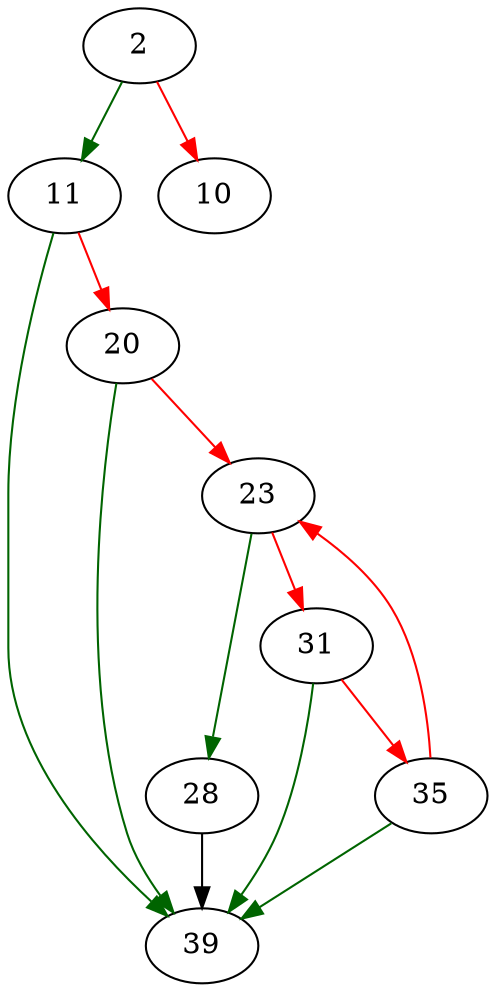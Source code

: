 strict digraph "hash_lookup" {
	// Node definitions.
	2 [entry=true];
	11;
	10;
	39;
	20;
	23;
	28;
	31;
	35;

	// Edge definitions.
	2 -> 11 [
		color=darkgreen
		cond=true
	];
	2 -> 10 [
		color=red
		cond=false
	];
	11 -> 39 [
		color=darkgreen
		cond=true
	];
	11 -> 20 [
		color=red
		cond=false
	];
	20 -> 39 [
		color=darkgreen
		cond=true
	];
	20 -> 23 [
		color=red
		cond=false
	];
	23 -> 28 [
		color=darkgreen
		cond=true
	];
	23 -> 31 [
		color=red
		cond=false
	];
	28 -> 39;
	31 -> 39 [
		color=darkgreen
		cond=true
	];
	31 -> 35 [
		color=red
		cond=false
	];
	35 -> 39 [
		color=darkgreen
		cond=true
	];
	35 -> 23 [
		color=red
		cond=false
	];
}